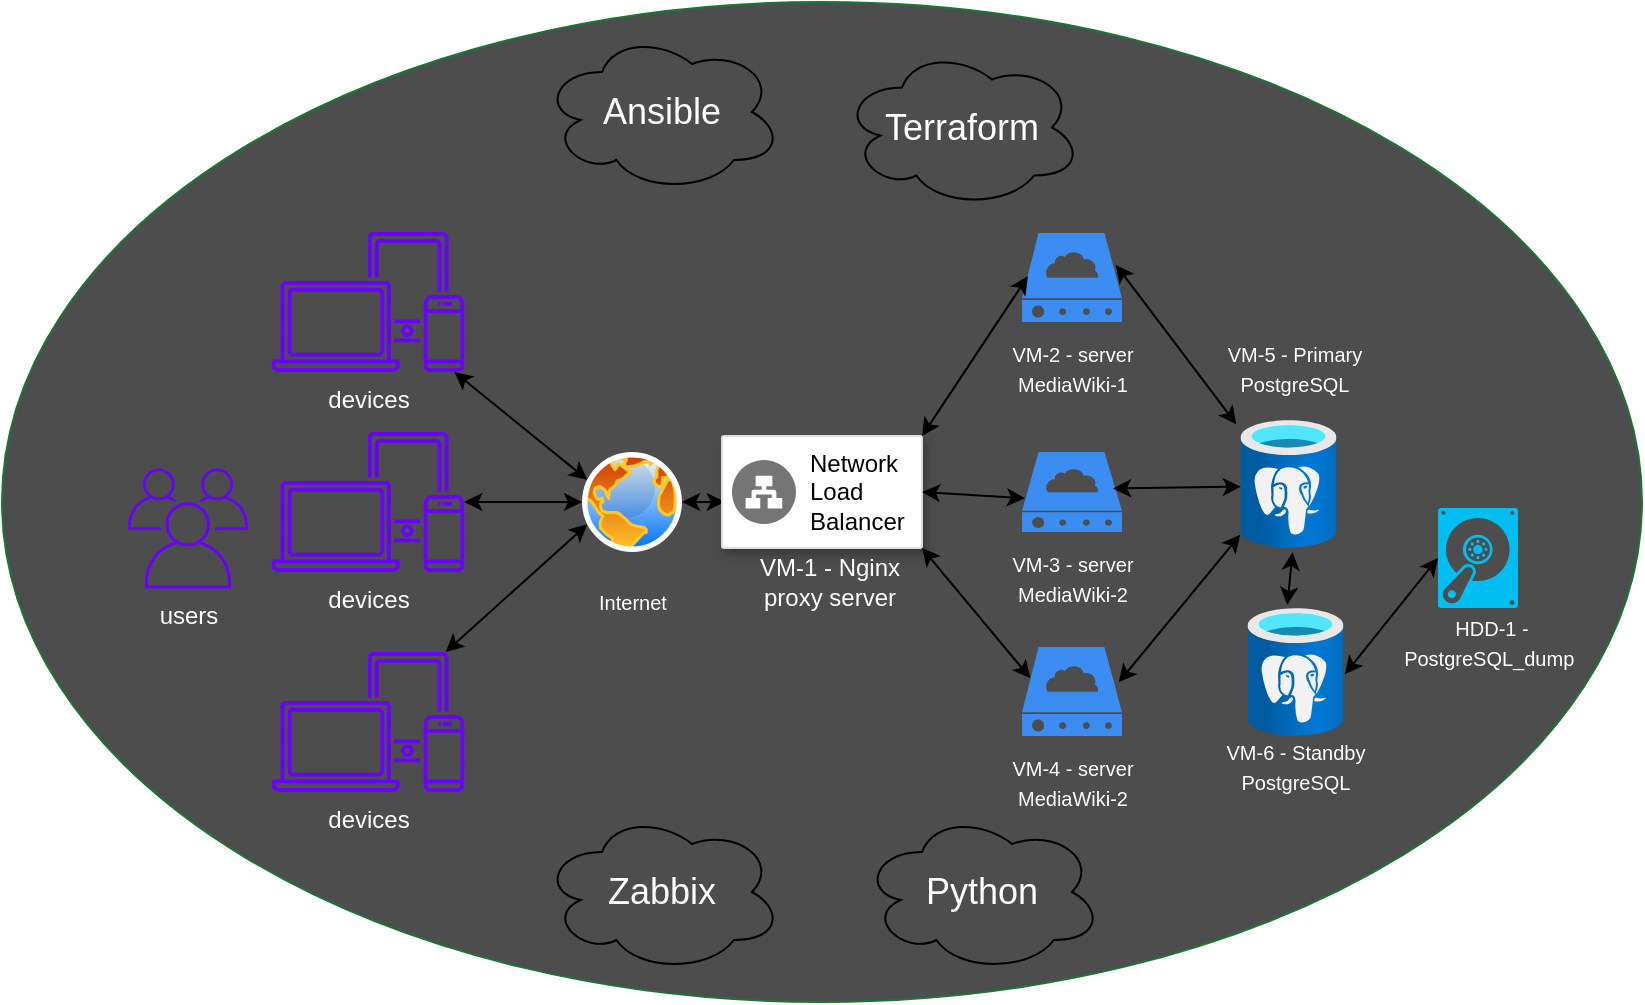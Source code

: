 <mxfile>
    <diagram name="Page-1" id="8NoAi405iV9w-lXr4pfd">
        <mxGraphModel dx="823" dy="458" grid="1" gridSize="10" guides="1" tooltips="1" connect="1" arrows="1" fold="1" page="1" pageScale="1" pageWidth="850" pageHeight="1100" background="none" math="0" shadow="0">
            <root>
                <mxCell id="0"/>
                <mxCell id="1" parent="0"/>
                <mxCell id="44" value="" style="ellipse;whiteSpace=wrap;html=1;fontSize=10;fillColor=#4D4D4D;fontColor=#ffffff;strokeColor=#1A7633;" parent="1" vertex="1">
                    <mxGeometry x="2" y="85" width="820" height="500" as="geometry"/>
                </mxCell>
                <mxCell id="11" style="edgeStyle=none;html=1;startArrow=classic;startFill=1;entryX=0;entryY=0.5;entryDx=0;entryDy=0;" parent="1" source="4" target="9" edge="1">
                    <mxGeometry relative="1" as="geometry">
                        <mxPoint x="275" y="335.475" as="targetPoint"/>
                    </mxGeometry>
                </mxCell>
                <mxCell id="4" value="&lt;font color=&quot;#ffffff&quot;&gt;devices&lt;/font&gt;" style="sketch=0;outlineConnect=0;fontColor=#ffffff;strokeColor=#3700CC;fillColor=#6a00ff;dashed=0;verticalLabelPosition=bottom;verticalAlign=top;align=center;html=1;fontSize=12;fontStyle=0;shape=mxgraph.aws4.illustration_devices;pointerEvents=1;aspect=fixed;" parent="1" vertex="1">
                    <mxGeometry x="135" y="300" width="100" height="70" as="geometry"/>
                </mxCell>
                <mxCell id="12" style="edgeStyle=none;html=1;startArrow=classic;startFill=1;entryX=0;entryY=0.25;entryDx=0;entryDy=0;" parent="1" source="5" target="9" edge="1">
                    <mxGeometry relative="1" as="geometry">
                        <mxPoint x="277.15" y="315.203" as="targetPoint"/>
                    </mxGeometry>
                </mxCell>
                <mxCell id="5" value="&lt;font color=&quot;#ffffff&quot;&gt;devices&lt;/font&gt;" style="sketch=0;outlineConnect=0;fontColor=#ffffff;strokeColor=#3700CC;fillColor=#6a00ff;dashed=0;verticalLabelPosition=bottom;verticalAlign=top;align=center;html=1;fontSize=12;fontStyle=0;shape=mxgraph.aws4.illustration_devices;pointerEvents=1;aspect=fixed;" parent="1" vertex="1">
                    <mxGeometry x="135" y="200" width="100" height="70" as="geometry"/>
                </mxCell>
                <mxCell id="10" style="edgeStyle=none;html=1;entryX=0;entryY=0.75;entryDx=0;entryDy=0;startArrow=classic;startFill=1;" parent="1" source="6" target="9" edge="1">
                    <mxGeometry relative="1" as="geometry">
                        <mxPoint x="277.15" y="353.946" as="targetPoint"/>
                    </mxGeometry>
                </mxCell>
                <mxCell id="6" value="&lt;font color=&quot;#ffffff&quot;&gt;devices&lt;/font&gt;" style="sketch=0;outlineConnect=0;dashed=0;verticalLabelPosition=bottom;verticalAlign=top;align=center;html=1;fontSize=12;fontStyle=0;shape=mxgraph.aws4.illustration_devices;pointerEvents=1;aspect=fixed;fillColor=#6a00ff;strokeColor=#3700CC;fontColor=#ffffff;" parent="1" vertex="1">
                    <mxGeometry x="135" y="410" width="100" height="70" as="geometry"/>
                </mxCell>
                <mxCell id="7" value="&lt;font color=&quot;#ffffff&quot;&gt;users&lt;/font&gt;" style="sketch=0;outlineConnect=0;fontColor=#ffffff;strokeColor=#3700CC;fillColor=#6a00ff;dashed=0;verticalLabelPosition=bottom;verticalAlign=top;align=center;html=1;fontSize=12;fontStyle=0;aspect=fixed;shape=mxgraph.aws4.illustration_users;pointerEvents=1;points=[];" parent="1" vertex="1">
                    <mxGeometry x="65" y="318.25" width="60" height="60" as="geometry"/>
                </mxCell>
                <mxCell id="31" style="edgeStyle=none;html=1;entryX=0.014;entryY=0.588;entryDx=0;entryDy=0;entryPerimeter=0;startArrow=classic;startFill=1;" parent="1" source="9" target="14" edge="1">
                    <mxGeometry relative="1" as="geometry"/>
                </mxCell>
                <mxCell id="9" value="" style="aspect=fixed;perimeter=ellipsePerimeter;html=1;align=center;shadow=0;dashed=0;spacingTop=3;image;image=img/lib/active_directory/internet_globe.svg;" parent="1" vertex="1">
                    <mxGeometry x="292" y="310" width="50" height="50" as="geometry"/>
                </mxCell>
                <mxCell id="28" style="edgeStyle=none;html=1;exitX=1;exitY=1;exitDx=0;exitDy=0;entryX=0.085;entryY=0.352;entryDx=0;entryDy=0;entryPerimeter=0;startArrow=classic;startFill=1;" parent="1" source="14" target="22" edge="1">
                    <mxGeometry relative="1" as="geometry"/>
                </mxCell>
                <mxCell id="14" value="" style="strokeColor=#dddddd;shadow=1;strokeWidth=1;rounded=1;absoluteArcSize=1;arcSize=2;" parent="1" vertex="1">
                    <mxGeometry x="362" y="302" width="100" height="56" as="geometry"/>
                </mxCell>
                <mxCell id="15" value="Network&#10;Load&#10;Balancer" style="sketch=0;dashed=0;connectable=0;html=1;fillColor=#757575;strokeColor=none;shape=mxgraph.gcp2.network_load_balancer;part=1;labelPosition=right;verticalLabelPosition=middle;align=left;verticalAlign=middle;spacingLeft=5;fontSize=12;" parent="14" vertex="1">
                    <mxGeometry y="0.5" width="32" height="32" relative="1" as="geometry">
                        <mxPoint x="5" y="-16" as="offset"/>
                    </mxGeometry>
                </mxCell>
                <mxCell id="18" value="&lt;font color=&quot;#ffffff&quot;&gt;VM-1 - Nginx proxy server&lt;/font&gt;" style="text;strokeColor=none;align=center;fillColor=none;html=1;verticalAlign=middle;whiteSpace=wrap;rounded=0;" parent="1" vertex="1">
                    <mxGeometry x="370" y="360" width="92" height="30" as="geometry"/>
                </mxCell>
                <mxCell id="20" value="" style="sketch=0;html=1;aspect=fixed;strokeColor=none;shadow=0;align=center;verticalAlign=top;fillColor=#3B8DF1;shape=mxgraph.gcp2.cloud_server" parent="1" vertex="1">
                    <mxGeometry x="512" y="200.5" width="50" height="44.5" as="geometry"/>
                </mxCell>
                <mxCell id="21" value="" style="sketch=0;html=1;aspect=fixed;strokeColor=none;shadow=0;align=center;verticalAlign=top;fillColor=#3B8DF1;shape=mxgraph.gcp2.cloud_server" parent="1" vertex="1">
                    <mxGeometry x="512" y="310" width="50" height="40" as="geometry"/>
                </mxCell>
                <mxCell id="22" value="" style="sketch=0;html=1;aspect=fixed;strokeColor=none;shadow=0;align=center;verticalAlign=top;fillColor=#3B8DF1;shape=mxgraph.gcp2.cloud_server" parent="1" vertex="1">
                    <mxGeometry x="512" y="407.5" width="50" height="44.5" as="geometry"/>
                </mxCell>
                <mxCell id="23" value="&lt;font color=&quot;#ffffff&quot; style=&quot;font-size: 10px;&quot;&gt;VM-2 - server MediaWiki-1&lt;/font&gt;" style="text;strokeColor=none;align=center;fillColor=none;html=1;verticalAlign=middle;whiteSpace=wrap;rounded=0;" parent="1" vertex="1">
                    <mxGeometry x="499.5" y="253" width="75" height="30" as="geometry"/>
                </mxCell>
                <mxCell id="29" style="edgeStyle=none;html=1;exitX=1;exitY=0.5;exitDx=0;exitDy=0;entryX=0.03;entryY=0.579;entryDx=0;entryDy=0;entryPerimeter=0;startArrow=classic;startFill=1;" parent="1" source="14" target="21" edge="1">
                    <mxGeometry relative="1" as="geometry">
                        <mxPoint x="462" y="323.37" as="sourcePoint"/>
                        <mxPoint x="527.95" y="375.3" as="targetPoint"/>
                    </mxGeometry>
                </mxCell>
                <mxCell id="30" style="edgeStyle=none;html=1;exitX=1;exitY=0;exitDx=0;exitDy=0;entryX=0.059;entryY=0.486;entryDx=0;entryDy=0;entryPerimeter=0;startArrow=classic;startFill=1;" parent="1" source="14" target="20" edge="1">
                    <mxGeometry relative="1" as="geometry">
                        <mxPoint x="452" y="289.53" as="sourcePoint"/>
                        <mxPoint x="533.5" y="265.295" as="targetPoint"/>
                    </mxGeometry>
                </mxCell>
                <mxCell id="32" value="" style="aspect=fixed;html=1;points=[];align=center;image;fontSize=12;image=img/lib/azure2/databases/Azure_Database_PostgreSQL_Server.svg;" parent="1" vertex="1">
                    <mxGeometry x="621.25" y="294" width="48" height="64" as="geometry"/>
                </mxCell>
                <mxCell id="33" value="" style="aspect=fixed;html=1;points=[];align=center;image;fontSize=12;image=img/lib/azure2/databases/Azure_Database_PostgreSQL_Server.svg;" parent="1" vertex="1">
                    <mxGeometry x="624.75" y="388" width="48" height="64" as="geometry"/>
                </mxCell>
                <mxCell id="34" value="&lt;font color=&quot;#ffffff&quot; style=&quot;font-size: 10px;&quot;&gt;VM-5 - Primary PostgreSQL&lt;/font&gt;" style="text;strokeColor=none;align=center;fillColor=none;html=1;verticalAlign=middle;whiteSpace=wrap;rounded=0;" parent="1" vertex="1">
                    <mxGeometry x="611.25" y="253" width="75" height="30" as="geometry"/>
                </mxCell>
                <mxCell id="35" value="&lt;span style=&quot;font-size: 10px;&quot;&gt;&lt;font color=&quot;#ffffff&quot;&gt;VM-6 - Standby PostgreSQL&lt;/font&gt;&lt;/span&gt;" style="text;strokeColor=none;align=center;fillColor=none;html=1;verticalAlign=middle;whiteSpace=wrap;rounded=0;" parent="1" vertex="1">
                    <mxGeometry x="602" y="452" width="93.5" height="30" as="geometry"/>
                </mxCell>
                <mxCell id="36" style="edgeStyle=none;html=1;exitX=0.938;exitY=0.357;exitDx=0;exitDy=0;startArrow=classic;startFill=1;exitPerimeter=0;entryX=-0.043;entryY=0.034;entryDx=0;entryDy=0;entryPerimeter=0;" parent="1" source="20" target="32" edge="1">
                    <mxGeometry relative="1" as="geometry">
                        <mxPoint x="562" y="252.87" as="sourcePoint"/>
                        <mxPoint x="614.95" y="199.997" as="targetPoint"/>
                    </mxGeometry>
                </mxCell>
                <mxCell id="40" style="edgeStyle=none;html=1;exitX=0.91;exitY=0.456;exitDx=0;exitDy=0;startArrow=classic;startFill=1;exitPerimeter=0;entryX=0.004;entryY=0.521;entryDx=0;entryDy=0;entryPerimeter=0;" parent="1" source="21" target="32" edge="1">
                    <mxGeometry relative="1" as="geometry">
                        <mxPoint x="568.45" y="336.96" as="sourcePoint"/>
                        <mxPoint x="700.272" y="416.986" as="targetPoint"/>
                    </mxGeometry>
                </mxCell>
                <mxCell id="41" style="edgeStyle=none;html=1;exitX=0.967;exitY=0.397;exitDx=0;exitDy=0;startArrow=classic;startFill=1;exitPerimeter=0;entryX=-0.003;entryY=0.896;entryDx=0;entryDy=0;entryPerimeter=0;" parent="1" source="22" target="32" edge="1">
                    <mxGeometry relative="1" as="geometry">
                        <mxPoint x="573.6" y="349.96" as="sourcePoint"/>
                        <mxPoint x="700.272" y="416.986" as="targetPoint"/>
                    </mxGeometry>
                </mxCell>
                <mxCell id="43" style="edgeStyle=none;html=1;exitX=0.415;exitY=-0.023;exitDx=0;exitDy=0;startArrow=classic;startFill=1;exitPerimeter=0;entryX=0.542;entryY=1.033;entryDx=0;entryDy=0;entryPerimeter=0;" parent="1" source="33" target="32" edge="1">
                    <mxGeometry relative="1" as="geometry">
                        <mxPoint x="722.0" y="359.997" as="sourcePoint"/>
                        <mxPoint x="847.756" y="229.424" as="targetPoint"/>
                    </mxGeometry>
                </mxCell>
                <mxCell id="45" value="&lt;font color=&quot;#ffffff&quot; style=&quot;font-size: 18px;&quot;&gt;Zabbix&lt;/font&gt;" style="ellipse;shape=cloud;whiteSpace=wrap;html=1;fontSize=10;fillColor=none;" parent="1" vertex="1">
                    <mxGeometry x="272" y="490" width="120" height="80" as="geometry"/>
                </mxCell>
                <mxCell id="47" value="&lt;font color=&quot;#ffffff&quot; style=&quot;font-size: 18px;&quot;&gt;Ansible&lt;/font&gt;" style="ellipse;shape=cloud;whiteSpace=wrap;html=1;fontSize=10;fillColor=none;" parent="1" vertex="1">
                    <mxGeometry x="272" y="100" width="120" height="80" as="geometry"/>
                </mxCell>
                <mxCell id="48" value="&lt;font color=&quot;#ffffff&quot; style=&quot;font-size: 18px;&quot;&gt;Terraform&lt;/font&gt;" style="ellipse;shape=cloud;whiteSpace=wrap;html=1;fontSize=10;fillColor=none;" parent="1" vertex="1">
                    <mxGeometry x="422" y="107.75" width="120" height="80" as="geometry"/>
                </mxCell>
                <mxCell id="49" value="&lt;font color=&quot;#ffffff&quot; style=&quot;font-size: 18px;&quot;&gt;Python&lt;/font&gt;" style="ellipse;shape=cloud;whiteSpace=wrap;html=1;fontSize=10;fillColor=none;" parent="1" vertex="1">
                    <mxGeometry x="432" y="490" width="120" height="80" as="geometry"/>
                </mxCell>
                <mxCell id="50" value="" style="verticalLabelPosition=bottom;html=1;verticalAlign=top;align=center;strokeColor=none;fillColor=#00BEF2;shape=mxgraph.azure.vhd;pointerEvents=1;" vertex="1" parent="1">
                    <mxGeometry x="720" y="338" width="40" height="50" as="geometry"/>
                </mxCell>
                <mxCell id="51" style="edgeStyle=none;html=1;exitX=1.014;exitY=0.518;exitDx=0;exitDy=0;startArrow=classic;startFill=1;exitPerimeter=0;entryX=0;entryY=0.5;entryDx=0;entryDy=0;entryPerimeter=0;" edge="1" parent="1" source="33" target="50">
                    <mxGeometry relative="1" as="geometry">
                        <mxPoint x="721.92" y="341.528" as="sourcePoint"/>
                        <mxPoint x="722.266" y="293.862" as="targetPoint"/>
                    </mxGeometry>
                </mxCell>
                <mxCell id="52" value="&lt;span style=&quot;font-size: 10px;&quot;&gt;&lt;font color=&quot;#ffffff&quot;&gt;HDD-1 - PostgreSQL_dump&amp;nbsp;&lt;/font&gt;&lt;/span&gt;" style="text;strokeColor=none;align=center;fillColor=none;html=1;verticalAlign=middle;whiteSpace=wrap;rounded=0;" vertex="1" parent="1">
                    <mxGeometry x="700" y="390" width="93.5" height="30" as="geometry"/>
                </mxCell>
                <mxCell id="53" value="&lt;font color=&quot;#ffffff&quot; style=&quot;font-size: 10px;&quot;&gt;VM-3 - server MediaWiki-2&lt;/font&gt;" style="text;strokeColor=none;align=center;fillColor=none;html=1;verticalAlign=middle;whiteSpace=wrap;rounded=0;" vertex="1" parent="1">
                    <mxGeometry x="499.5" y="358" width="75" height="30" as="geometry"/>
                </mxCell>
                <mxCell id="54" value="&lt;font color=&quot;#ffffff&quot; style=&quot;font-size: 10px;&quot;&gt;VM-4 - server MediaWiki-2&lt;/font&gt;" style="text;strokeColor=none;align=center;fillColor=none;html=1;verticalAlign=middle;whiteSpace=wrap;rounded=0;" vertex="1" parent="1">
                    <mxGeometry x="499.5" y="460" width="75" height="30" as="geometry"/>
                </mxCell>
                <mxCell id="55" value="&lt;font color=&quot;#ffffff&quot; style=&quot;font-size: 10px;&quot;&gt;Internet&lt;/font&gt;" style="text;strokeColor=none;align=center;fillColor=none;html=1;verticalAlign=middle;whiteSpace=wrap;rounded=0;" vertex="1" parent="1">
                    <mxGeometry x="279.5" y="370" width="75" height="30" as="geometry"/>
                </mxCell>
            </root>
        </mxGraphModel>
    </diagram>
</mxfile>